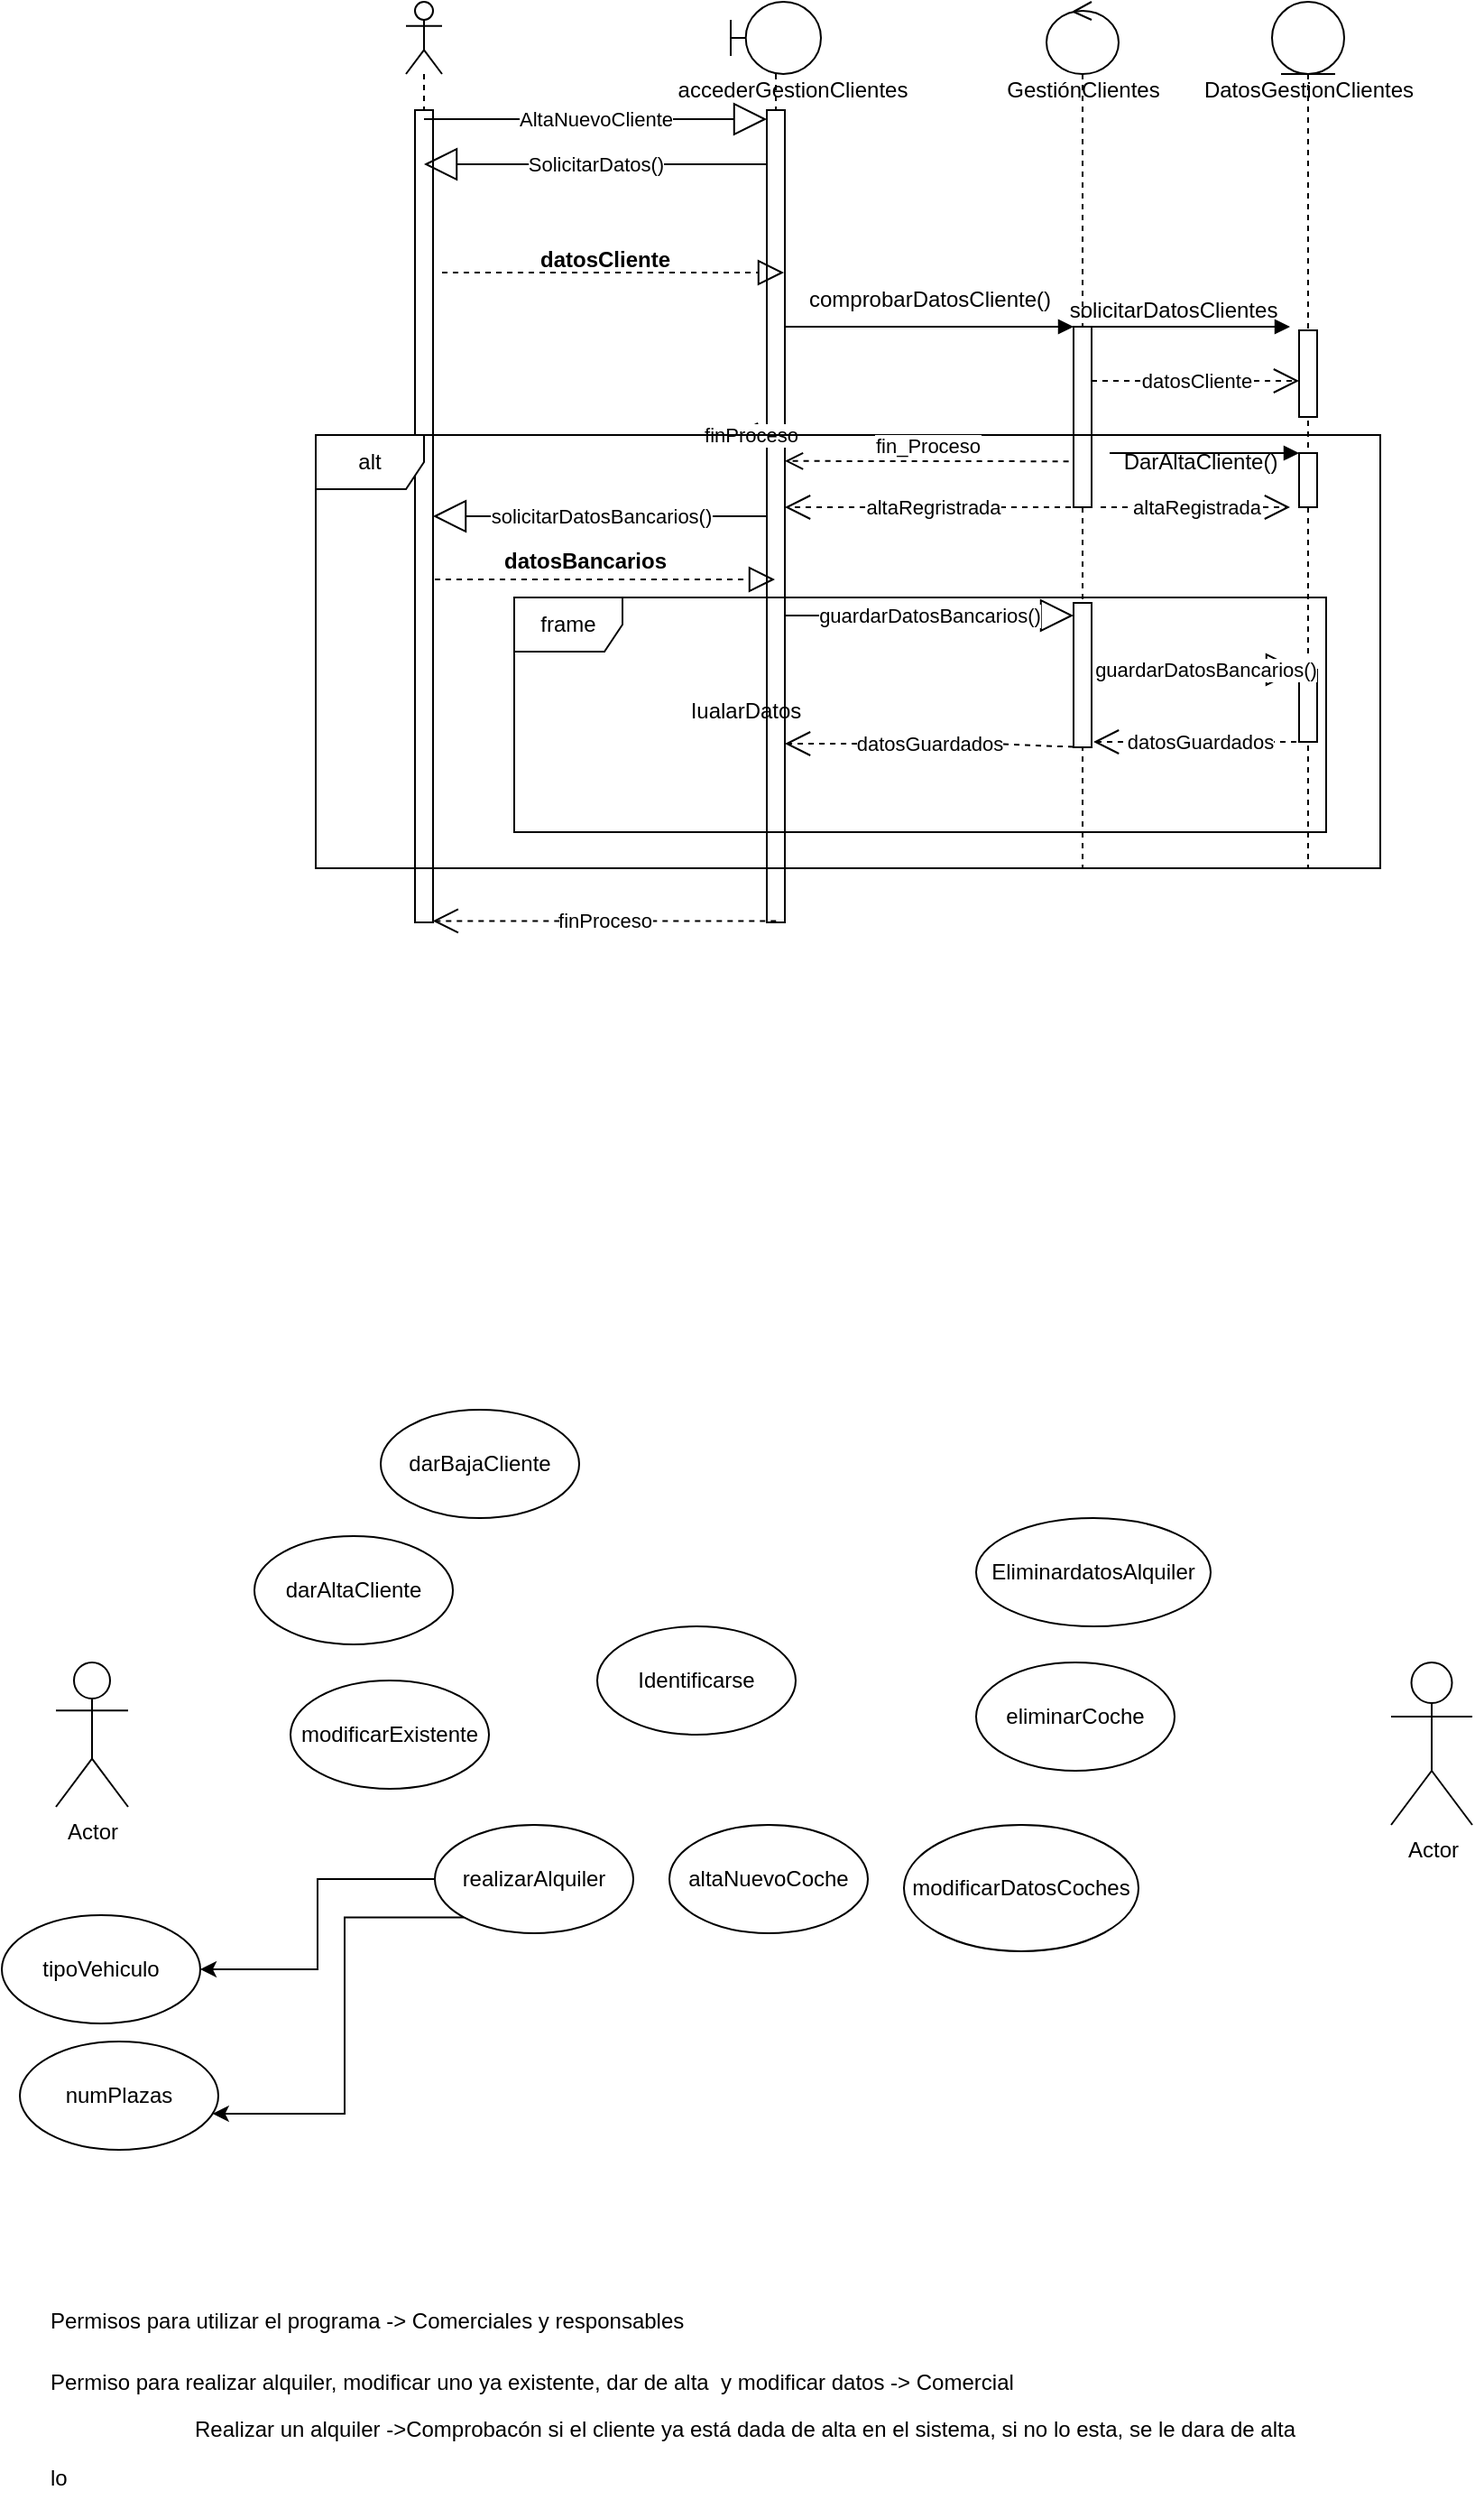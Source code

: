 <mxfile version="24.7.17">
  <diagram name="Página-1" id="LWviyj2gjzVeZQealkDF">
    <mxGraphModel dx="672" dy="1726" grid="1" gridSize="10" guides="1" tooltips="1" connect="1" arrows="1" fold="1" page="1" pageScale="1" pageWidth="827" pageHeight="1169" math="0" shadow="0">
      <root>
        <mxCell id="0" />
        <mxCell id="1" parent="0" />
        <mxCell id="zjBd8sJCCqoLkVI0zfke-1" value="Actor" style="shape=umlActor;verticalLabelPosition=bottom;verticalAlign=top;html=1;outlineConnect=0;" parent="1" vertex="1">
          <mxGeometry x="36" y="440" width="40" height="80" as="geometry" />
        </mxCell>
        <mxCell id="zjBd8sJCCqoLkVI0zfke-2" value="Actor" style="shape=umlActor;verticalLabelPosition=bottom;verticalAlign=top;html=1;outlineConnect=0;" parent="1" vertex="1">
          <mxGeometry x="776" y="440" width="45" height="90" as="geometry" />
        </mxCell>
        <mxCell id="zjBd8sJCCqoLkVI0zfke-3" value="&lt;h1 style=&quot;margin-top: 0px;&quot;&gt;&lt;span style=&quot;background-color: initial; font-size: 12px; font-weight: normal;&quot;&gt;Permisos para utilizar el programa -&amp;gt; Comerciales y responsables&lt;/span&gt;&lt;br&gt;&lt;/h1&gt;&lt;p&gt;Permiso para realizar alquiler, modificar uno ya existente, dar de alta&amp;nbsp; y modificar datos -&amp;gt; Comercial&lt;/p&gt;&lt;p&gt;&lt;span style=&quot;white-space: pre;&quot;&gt;&#x9;&lt;/span&gt;&lt;span style=&quot;white-space: pre;&quot;&gt;&#x9;&lt;/span&gt;&lt;span style=&quot;white-space: pre;&quot;&gt;&#x9;&lt;/span&gt;Realizar un alquiler -&amp;gt;Comprobacón si el cliente ya está dada de alta en el sistema, si no lo esta, se le dara de alta&lt;br&gt;&lt;/p&gt;&lt;p&gt;lo&lt;/p&gt;" style="text;html=1;whiteSpace=wrap;overflow=hidden;rounded=0;" parent="1" vertex="1">
          <mxGeometry x="31" y="780" width="790" height="120" as="geometry" />
        </mxCell>
        <mxCell id="zjBd8sJCCqoLkVI0zfke-15" value="" style="edgeStyle=orthogonalEdgeStyle;rounded=0;orthogonalLoop=1;jettySize=auto;html=1;" parent="1" source="zjBd8sJCCqoLkVI0zfke-4" target="zjBd8sJCCqoLkVI0zfke-14" edge="1">
          <mxGeometry relative="1" as="geometry" />
        </mxCell>
        <mxCell id="zjBd8sJCCqoLkVI0zfke-17" value="" style="edgeStyle=orthogonalEdgeStyle;rounded=0;orthogonalLoop=1;jettySize=auto;html=1;exitX=0;exitY=1;exitDx=0;exitDy=0;" parent="1" source="zjBd8sJCCqoLkVI0zfke-4" target="zjBd8sJCCqoLkVI0zfke-16" edge="1">
          <mxGeometry relative="1" as="geometry">
            <Array as="points">
              <mxPoint x="196" y="581" />
              <mxPoint x="196" y="690" />
            </Array>
          </mxGeometry>
        </mxCell>
        <mxCell id="zjBd8sJCCqoLkVI0zfke-4" value="realizarAlquiler" style="ellipse;whiteSpace=wrap;html=1;" parent="1" vertex="1">
          <mxGeometry x="246" y="530" width="110" height="60" as="geometry" />
        </mxCell>
        <mxCell id="zjBd8sJCCqoLkVI0zfke-5" value="modificarExistente" style="ellipse;whiteSpace=wrap;html=1;" parent="1" vertex="1">
          <mxGeometry x="166" y="450" width="110" height="60" as="geometry" />
        </mxCell>
        <mxCell id="zjBd8sJCCqoLkVI0zfke-6" value="darAltaCliente" style="ellipse;whiteSpace=wrap;html=1;" parent="1" vertex="1">
          <mxGeometry x="146" y="370" width="110" height="60" as="geometry" />
        </mxCell>
        <mxCell id="zjBd8sJCCqoLkVI0zfke-7" value="darBajaCliente" style="ellipse;whiteSpace=wrap;html=1;" parent="1" vertex="1">
          <mxGeometry x="216" y="300" width="110" height="60" as="geometry" />
        </mxCell>
        <mxCell id="zjBd8sJCCqoLkVI0zfke-8" value="altaNuevoCoche" style="ellipse;whiteSpace=wrap;html=1;" parent="1" vertex="1">
          <mxGeometry x="376" y="530" width="110" height="60" as="geometry" />
        </mxCell>
        <mxCell id="zjBd8sJCCqoLkVI0zfke-9" value="modificarDatosCoches" style="ellipse;whiteSpace=wrap;html=1;" parent="1" vertex="1">
          <mxGeometry x="506" y="530" width="130" height="70" as="geometry" />
        </mxCell>
        <mxCell id="zjBd8sJCCqoLkVI0zfke-10" value="eliminarCoche" style="ellipse;whiteSpace=wrap;html=1;" parent="1" vertex="1">
          <mxGeometry x="546" y="440" width="110" height="60" as="geometry" />
        </mxCell>
        <mxCell id="zjBd8sJCCqoLkVI0zfke-11" value="EliminardatosAlquiler" style="ellipse;whiteSpace=wrap;html=1;" parent="1" vertex="1">
          <mxGeometry x="546" y="360" width="130" height="60" as="geometry" />
        </mxCell>
        <mxCell id="zjBd8sJCCqoLkVI0zfke-13" value="Identificarse" style="ellipse;whiteSpace=wrap;html=1;" parent="1" vertex="1">
          <mxGeometry x="336" y="420" width="110" height="60" as="geometry" />
        </mxCell>
        <mxCell id="zjBd8sJCCqoLkVI0zfke-14" value="tipoVehiculo" style="ellipse;whiteSpace=wrap;html=1;" parent="1" vertex="1">
          <mxGeometry x="6" y="580" width="110" height="60" as="geometry" />
        </mxCell>
        <mxCell id="zjBd8sJCCqoLkVI0zfke-16" value="numPlazas" style="ellipse;whiteSpace=wrap;html=1;" parent="1" vertex="1">
          <mxGeometry x="16" y="650" width="110" height="60" as="geometry" />
        </mxCell>
        <mxCell id="fuGibb5URoCFJw2CDwZ9-1" value="" style="shape=umlLifeline;perimeter=lifelinePerimeter;whiteSpace=wrap;html=1;container=1;dropTarget=0;collapsible=0;recursiveResize=0;outlineConnect=0;portConstraint=eastwest;newEdgeStyle={&quot;curved&quot;:0,&quot;rounded&quot;:0};participant=umlActor;" vertex="1" parent="1">
          <mxGeometry x="230" y="-480" width="20" height="510" as="geometry" />
        </mxCell>
        <mxCell id="fuGibb5URoCFJw2CDwZ9-5" value="" style="html=1;points=[[0,0,0,0,5],[0,1,0,0,-5],[1,0,0,0,5],[1,1,0,0,-5]];perimeter=orthogonalPerimeter;outlineConnect=0;targetShapes=umlLifeline;portConstraint=eastwest;newEdgeStyle={&quot;curved&quot;:0,&quot;rounded&quot;:0};" vertex="1" parent="fuGibb5URoCFJw2CDwZ9-1">
          <mxGeometry x="5" y="60" width="10" height="450" as="geometry" />
        </mxCell>
        <mxCell id="fuGibb5URoCFJw2CDwZ9-3" value="" style="shape=umlLifeline;perimeter=lifelinePerimeter;whiteSpace=wrap;html=1;container=1;dropTarget=0;collapsible=0;recursiveResize=0;outlineConnect=0;portConstraint=eastwest;newEdgeStyle={&quot;curved&quot;:0,&quot;rounded&quot;:0};participant=umlBoundary;" vertex="1" parent="1">
          <mxGeometry x="410" y="-480" width="50" height="510" as="geometry" />
        </mxCell>
        <mxCell id="fuGibb5URoCFJw2CDwZ9-6" value="" style="html=1;points=[[0,0,0,0,5],[0,1,0,0,-5],[1,0,0,0,5],[1,1,0,0,-5]];perimeter=orthogonalPerimeter;outlineConnect=0;targetShapes=umlLifeline;portConstraint=eastwest;newEdgeStyle={&quot;curved&quot;:0,&quot;rounded&quot;:0};" vertex="1" parent="fuGibb5URoCFJw2CDwZ9-3">
          <mxGeometry x="20" y="60" width="10" height="450" as="geometry" />
        </mxCell>
        <mxCell id="fuGibb5URoCFJw2CDwZ9-4" value="AltaNuevoCliente" style="endArrow=block;endSize=16;endFill=0;html=1;rounded=0;entryX=0;entryY=0;entryDx=0;entryDy=5;entryPerimeter=0;" edge="1" parent="1" source="fuGibb5URoCFJw2CDwZ9-1" target="fuGibb5URoCFJw2CDwZ9-6">
          <mxGeometry width="160" relative="1" as="geometry">
            <mxPoint x="260" y="-410" as="sourcePoint" />
            <mxPoint x="420" y="-410" as="targetPoint" />
          </mxGeometry>
        </mxCell>
        <mxCell id="fuGibb5URoCFJw2CDwZ9-11" value="SolicitarDatos()" style="endArrow=block;endSize=16;endFill=0;html=1;rounded=0;" edge="1" parent="1" target="fuGibb5URoCFJw2CDwZ9-1">
          <mxGeometry width="160" relative="1" as="geometry">
            <mxPoint x="430.19" y="-390" as="sourcePoint" />
            <mxPoint x="270.0" y="-390" as="targetPoint" />
          </mxGeometry>
        </mxCell>
        <mxCell id="fuGibb5URoCFJw2CDwZ9-12" value="" style="endArrow=block;dashed=1;endFill=0;endSize=12;html=1;rounded=0;" edge="1" parent="1">
          <mxGeometry width="160" relative="1" as="geometry">
            <mxPoint x="250" y="-330" as="sourcePoint" />
            <mxPoint x="439.5" y="-330" as="targetPoint" />
          </mxGeometry>
        </mxCell>
        <mxCell id="fuGibb5URoCFJw2CDwZ9-13" value="datosCliente" style="text;align=center;fontStyle=1;verticalAlign=middle;spacingLeft=3;spacingRight=3;strokeColor=none;rotatable=0;points=[[0,0.5],[1,0.5]];portConstraint=eastwest;html=1;" vertex="1" parent="1">
          <mxGeometry x="300" y="-350" width="80" height="26" as="geometry" />
        </mxCell>
        <mxCell id="fuGibb5URoCFJw2CDwZ9-15" value="" style="shape=umlLifeline;perimeter=lifelinePerimeter;whiteSpace=wrap;html=1;container=1;dropTarget=0;collapsible=0;recursiveResize=0;outlineConnect=0;portConstraint=eastwest;newEdgeStyle={&quot;curved&quot;:0,&quot;rounded&quot;:0};participant=umlControl;" vertex="1" parent="1">
          <mxGeometry x="585" y="-480" width="40" height="480" as="geometry" />
        </mxCell>
        <mxCell id="fuGibb5URoCFJw2CDwZ9-18" value="" style="html=1;points=[[0,0,0,0,5],[0,1,0,0,-5],[1,0,0,0,5],[1,1,0,0,-5]];perimeter=orthogonalPerimeter;outlineConnect=0;targetShapes=umlLifeline;portConstraint=eastwest;newEdgeStyle={&quot;curved&quot;:0,&quot;rounded&quot;:0};" vertex="1" parent="fuGibb5URoCFJw2CDwZ9-15">
          <mxGeometry x="15" y="180" width="10" height="100" as="geometry" />
        </mxCell>
        <mxCell id="fuGibb5URoCFJw2CDwZ9-48" value="" style="html=1;points=[[0,0,0,0,5],[0,1,0,0,-5],[1,0,0,0,5],[1,1,0,0,-5]];perimeter=orthogonalPerimeter;outlineConnect=0;targetShapes=umlLifeline;portConstraint=eastwest;newEdgeStyle={&quot;curved&quot;:0,&quot;rounded&quot;:0};" vertex="1" parent="fuGibb5URoCFJw2CDwZ9-15">
          <mxGeometry x="15" y="333" width="10" height="80" as="geometry" />
        </mxCell>
        <mxCell id="fuGibb5URoCFJw2CDwZ9-16" value="GestiónClientes" style="text;html=1;align=center;verticalAlign=middle;resizable=0;points=[];autosize=1;strokeColor=none;fillColor=none;" vertex="1" parent="1">
          <mxGeometry x="550" y="-446" width="110" height="30" as="geometry" />
        </mxCell>
        <mxCell id="fuGibb5URoCFJw2CDwZ9-17" value="accederGestionClientes" style="text;html=1;align=center;verticalAlign=middle;resizable=0;points=[];autosize=1;strokeColor=none;fillColor=none;" vertex="1" parent="1">
          <mxGeometry x="369" y="-446" width="150" height="30" as="geometry" />
        </mxCell>
        <mxCell id="fuGibb5URoCFJw2CDwZ9-19" value="" style="endArrow=block;endFill=1;html=1;edgeStyle=orthogonalEdgeStyle;align=left;verticalAlign=top;rounded=0;" edge="1" parent="1">
          <mxGeometry x="-1" relative="1" as="geometry">
            <mxPoint x="440" y="-300" as="sourcePoint" />
            <mxPoint x="600" y="-300" as="targetPoint" />
          </mxGeometry>
        </mxCell>
        <mxCell id="fuGibb5URoCFJw2CDwZ9-23" value="comprobarDatosCliente()" style="text;html=1;align=center;verticalAlign=middle;resizable=0;points=[];autosize=1;strokeColor=none;fillColor=none;" vertex="1" parent="1">
          <mxGeometry x="440" y="-330" width="160" height="30" as="geometry" />
        </mxCell>
        <mxCell id="fuGibb5URoCFJw2CDwZ9-24" value="" style="shape=umlLifeline;perimeter=lifelinePerimeter;whiteSpace=wrap;html=1;container=1;dropTarget=0;collapsible=0;recursiveResize=0;outlineConnect=0;portConstraint=eastwest;newEdgeStyle={&quot;curved&quot;:0,&quot;rounded&quot;:0};participant=umlEntity;" vertex="1" parent="1">
          <mxGeometry x="710" y="-480" width="40" height="480" as="geometry" />
        </mxCell>
        <mxCell id="fuGibb5URoCFJw2CDwZ9-25" value="" style="html=1;points=[[0,0,0,0,5],[0,1,0,0,-5],[1,0,0,0,5],[1,1,0,0,-5]];perimeter=orthogonalPerimeter;outlineConnect=0;targetShapes=umlLifeline;portConstraint=eastwest;newEdgeStyle={&quot;curved&quot;:0,&quot;rounded&quot;:0};" vertex="1" parent="fuGibb5URoCFJw2CDwZ9-24">
          <mxGeometry x="15" y="182" width="10" height="48" as="geometry" />
        </mxCell>
        <mxCell id="fuGibb5URoCFJw2CDwZ9-32" value="" style="html=1;points=[[0,0,0,0,5],[0,1,0,0,-5],[1,0,0,0,5],[1,1,0,0,-5]];perimeter=orthogonalPerimeter;outlineConnect=0;targetShapes=umlLifeline;portConstraint=eastwest;newEdgeStyle={&quot;curved&quot;:0,&quot;rounded&quot;:0};" vertex="1" parent="fuGibb5URoCFJw2CDwZ9-24">
          <mxGeometry x="15" y="250" width="10" height="30" as="geometry" />
        </mxCell>
        <mxCell id="fuGibb5URoCFJw2CDwZ9-49" value="" style="html=1;points=[[0,0,0,0,5],[0,1,0,0,-5],[1,0,0,0,5],[1,1,0,0,-5]];perimeter=orthogonalPerimeter;outlineConnect=0;targetShapes=umlLifeline;portConstraint=eastwest;newEdgeStyle={&quot;curved&quot;:0,&quot;rounded&quot;:0};" vertex="1" parent="fuGibb5URoCFJw2CDwZ9-24">
          <mxGeometry x="15" y="370" width="10" height="40" as="geometry" />
        </mxCell>
        <mxCell id="fuGibb5URoCFJw2CDwZ9-26" value="" style="endArrow=block;endFill=1;html=1;edgeStyle=orthogonalEdgeStyle;align=left;verticalAlign=top;rounded=0;" edge="1" parent="1">
          <mxGeometry x="-1" relative="1" as="geometry">
            <mxPoint x="610" y="-300" as="sourcePoint" />
            <mxPoint x="720" y="-300" as="targetPoint" />
          </mxGeometry>
        </mxCell>
        <mxCell id="fuGibb5URoCFJw2CDwZ9-28" value="solicitarDatosClientes" style="text;html=1;align=center;verticalAlign=middle;resizable=0;points=[];autosize=1;strokeColor=none;fillColor=none;" vertex="1" parent="1">
          <mxGeometry x="585" y="-324" width="140" height="30" as="geometry" />
        </mxCell>
        <mxCell id="fuGibb5URoCFJw2CDwZ9-29" value="DatosGestionClientes" style="text;html=1;align=center;verticalAlign=middle;resizable=0;points=[];autosize=1;strokeColor=none;fillColor=none;" vertex="1" parent="1">
          <mxGeometry x="660" y="-446" width="140" height="30" as="geometry" />
        </mxCell>
        <mxCell id="fuGibb5URoCFJw2CDwZ9-30" value="datosCliente" style="endArrow=open;endSize=12;dashed=1;html=1;rounded=0;" edge="1" parent="1" target="fuGibb5URoCFJw2CDwZ9-25">
          <mxGeometry width="160" relative="1" as="geometry">
            <mxPoint x="610" y="-270" as="sourcePoint" />
            <mxPoint x="770" y="-270" as="targetPoint" />
            <Array as="points">
              <mxPoint x="690" y="-270" />
            </Array>
          </mxGeometry>
        </mxCell>
        <mxCell id="fuGibb5URoCFJw2CDwZ9-35" value="DarAltaCliente()" style="text;html=1;align=center;verticalAlign=middle;resizable=0;points=[];autosize=1;strokeColor=none;fillColor=none;" vertex="1" parent="1">
          <mxGeometry x="615" y="-240" width="110" height="30" as="geometry" />
        </mxCell>
        <mxCell id="fuGibb5URoCFJw2CDwZ9-36" value="altaRegistrada" style="endArrow=open;endSize=12;dashed=1;html=1;rounded=0;" edge="1" parent="1">
          <mxGeometry width="160" relative="1" as="geometry">
            <mxPoint x="615" y="-200" as="sourcePoint" />
            <mxPoint x="720" y="-200" as="targetPoint" />
            <Array as="points">
              <mxPoint x="695" y="-200" />
            </Array>
          </mxGeometry>
        </mxCell>
        <mxCell id="fuGibb5URoCFJw2CDwZ9-37" value="" style="endArrow=block;endFill=1;html=1;edgeStyle=orthogonalEdgeStyle;align=left;verticalAlign=top;rounded=0;" edge="1" parent="1">
          <mxGeometry x="-1" relative="1" as="geometry">
            <mxPoint x="620" y="-230" as="sourcePoint" />
            <mxPoint x="725" y="-230" as="targetPoint" />
          </mxGeometry>
        </mxCell>
        <mxCell id="fuGibb5URoCFJw2CDwZ9-40" value="solicitarDatosBancarios()" style="endArrow=block;endSize=16;endFill=0;html=1;rounded=0;" edge="1" parent="1" source="fuGibb5URoCFJw2CDwZ9-6" target="fuGibb5URoCFJw2CDwZ9-5">
          <mxGeometry width="160" relative="1" as="geometry">
            <mxPoint x="246" y="-200" as="sourcePoint" />
            <mxPoint x="290" y="-190" as="targetPoint" />
          </mxGeometry>
        </mxCell>
        <mxCell id="fuGibb5URoCFJw2CDwZ9-42" value="" style="endArrow=block;dashed=1;endFill=0;endSize=12;html=1;rounded=0;" edge="1" parent="1" target="fuGibb5URoCFJw2CDwZ9-3">
          <mxGeometry width="160" relative="1" as="geometry">
            <mxPoint x="246" y="-160" as="sourcePoint" />
            <mxPoint x="351" y="-160" as="targetPoint" />
          </mxGeometry>
        </mxCell>
        <mxCell id="fuGibb5URoCFJw2CDwZ9-43" value="datosBancarios" style="text;align=center;fontStyle=1;verticalAlign=middle;spacingLeft=3;spacingRight=3;strokeColor=none;rotatable=0;points=[[0,0.5],[1,0.5]];portConstraint=eastwest;html=1;" vertex="1" parent="1">
          <mxGeometry x="289" y="-183" width="80" height="26" as="geometry" />
        </mxCell>
        <mxCell id="fuGibb5URoCFJw2CDwZ9-46" value="guardarDatosBancarios()" style="endArrow=block;endSize=16;endFill=0;html=1;rounded=0;" edge="1" parent="1">
          <mxGeometry width="160" relative="1" as="geometry">
            <mxPoint x="440" y="-140" as="sourcePoint" />
            <mxPoint x="600" y="-140" as="targetPoint" />
          </mxGeometry>
        </mxCell>
        <mxCell id="fuGibb5URoCFJw2CDwZ9-47" value="altaRegristrada" style="endArrow=open;endSize=12;dashed=1;html=1;rounded=0;" edge="1" parent="1">
          <mxGeometry width="160" relative="1" as="geometry">
            <mxPoint x="604.5" y="-200" as="sourcePoint" />
            <mxPoint x="440" y="-200" as="targetPoint" />
          </mxGeometry>
        </mxCell>
        <mxCell id="fuGibb5URoCFJw2CDwZ9-45" value="datosGuardados" style="endArrow=open;endSize=12;dashed=1;html=1;rounded=0;exitX=0;exitY=0;exitDx=0;exitDy=5;exitPerimeter=0;" edge="1" parent="1">
          <mxGeometry width="160" relative="1" as="geometry">
            <mxPoint x="600" y="-67.2" as="sourcePoint" />
            <mxPoint x="440" y="-69.0" as="targetPoint" />
            <Array as="points">
              <mxPoint x="555" y="-69.0" />
            </Array>
          </mxGeometry>
        </mxCell>
        <mxCell id="fuGibb5URoCFJw2CDwZ9-50" value="guardarDatosBancarios()" style="endArrow=block;endSize=16;endFill=0;html=1;rounded=0;" edge="1" parent="1">
          <mxGeometry width="160" relative="1" as="geometry">
            <mxPoint x="620" y="-110" as="sourcePoint" />
            <mxPoint x="725" y="-110" as="targetPoint" />
          </mxGeometry>
        </mxCell>
        <mxCell id="fuGibb5URoCFJw2CDwZ9-51" value="datosGuardados" style="endArrow=open;endSize=12;dashed=1;html=1;rounded=0;" edge="1" parent="1" source="fuGibb5URoCFJw2CDwZ9-24">
          <mxGeometry width="160" relative="1" as="geometry">
            <mxPoint x="776" y="-70" as="sourcePoint" />
            <mxPoint x="611" y="-70" as="targetPoint" />
          </mxGeometry>
        </mxCell>
        <mxCell id="fuGibb5URoCFJw2CDwZ9-52" value="finProceso" style="endArrow=open;endSize=12;dashed=1;html=1;rounded=0;" edge="1" parent="1" source="fuGibb5URoCFJw2CDwZ9-6" target="fuGibb5URoCFJw2CDwZ9-53">
          <mxGeometry width="160" relative="1" as="geometry">
            <mxPoint x="420" y="30" as="sourcePoint" />
            <mxPoint x="246" y="30" as="targetPoint" />
          </mxGeometry>
        </mxCell>
        <mxCell id="fuGibb5URoCFJw2CDwZ9-53" value="alt" style="shape=umlFrame;whiteSpace=wrap;html=1;pointerEvents=0;" vertex="1" parent="1">
          <mxGeometry x="180" y="-240" width="590" height="240" as="geometry" />
        </mxCell>
        <mxCell id="fuGibb5URoCFJw2CDwZ9-54" value="finProceso" style="endArrow=open;endSize=12;dashed=1;html=1;rounded=0;exitX=0;exitY=0.778;exitDx=0;exitDy=0;exitPerimeter=0;" edge="1" parent="1">
          <mxGeometry width="160" relative="1" as="geometry">
            <mxPoint x="435.15" y="29.2" as="sourcePoint" />
            <mxPoint x="244.85" y="29.2" as="targetPoint" />
          </mxGeometry>
        </mxCell>
        <mxCell id="fuGibb5URoCFJw2CDwZ9-55" value="fin_Proceso" style="html=1;verticalAlign=bottom;endArrow=open;dashed=1;endSize=8;curved=0;rounded=0;entryX=1;entryY=0.432;entryDx=0;entryDy=0;entryPerimeter=0;" edge="1" parent="1" target="fuGibb5URoCFJw2CDwZ9-6">
          <mxGeometry relative="1" as="geometry">
            <mxPoint x="597.3" y="-225.4" as="sourcePoint" />
            <mxPoint x="452.0" y="-225.4" as="targetPoint" />
          </mxGeometry>
        </mxCell>
        <mxCell id="fuGibb5URoCFJw2CDwZ9-56" value="frame" style="shape=umlFrame;whiteSpace=wrap;html=1;pointerEvents=0;" vertex="1" parent="1">
          <mxGeometry x="290" y="-150" width="450" height="130" as="geometry" />
        </mxCell>
        <mxCell id="fuGibb5URoCFJw2CDwZ9-57" value="IualarDatos" style="text;html=1;align=center;verticalAlign=middle;resizable=0;points=[];autosize=1;strokeColor=none;fillColor=none;" vertex="1" parent="1">
          <mxGeometry x="378" y="-102" width="80" height="30" as="geometry" />
        </mxCell>
      </root>
    </mxGraphModel>
  </diagram>
</mxfile>

